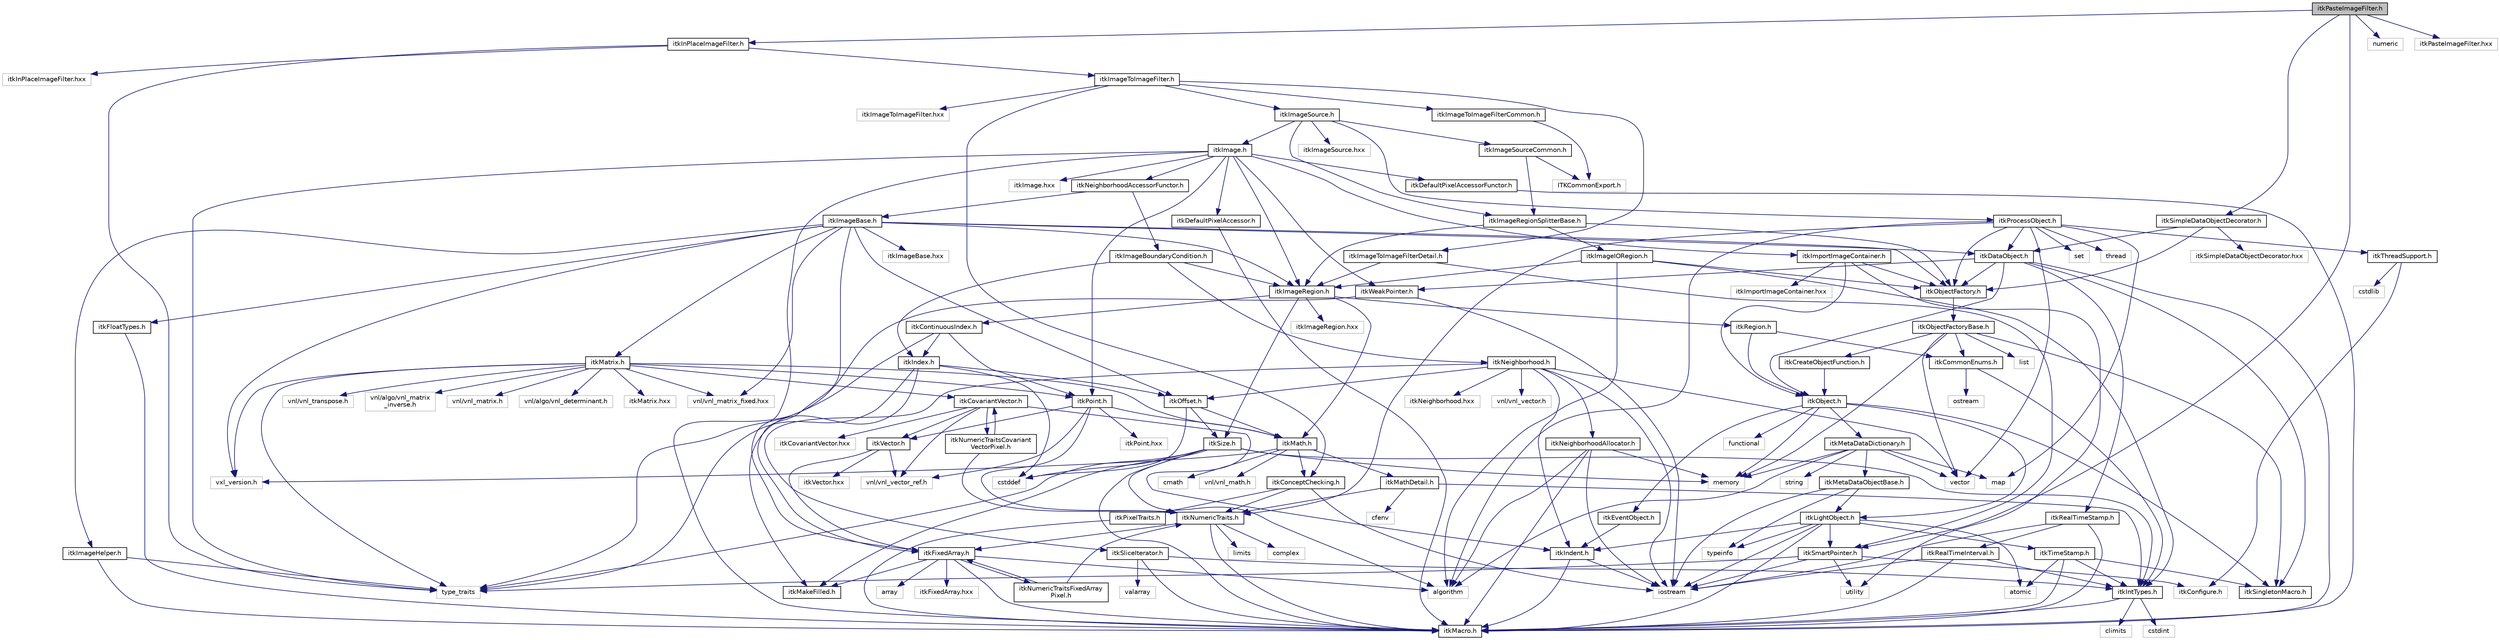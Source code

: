 digraph "itkPasteImageFilter.h"
{
 // LATEX_PDF_SIZE
  edge [fontname="Helvetica",fontsize="10",labelfontname="Helvetica",labelfontsize="10"];
  node [fontname="Helvetica",fontsize="10",shape=record];
  Node1 [label="itkPasteImageFilter.h",height=0.2,width=0.4,color="black", fillcolor="grey75", style="filled", fontcolor="black",tooltip=" "];
  Node1 -> Node2 [color="midnightblue",fontsize="10",style="solid",fontname="Helvetica"];
  Node2 [label="itkInPlaceImageFilter.h",height=0.2,width=0.4,color="black", fillcolor="white", style="filled",URL="$itkInPlaceImageFilter_8h.html",tooltip=" "];
  Node2 -> Node3 [color="midnightblue",fontsize="10",style="solid",fontname="Helvetica"];
  Node3 [label="itkImageToImageFilter.h",height=0.2,width=0.4,color="black", fillcolor="white", style="filled",URL="$itkImageToImageFilter_8h.html",tooltip=" "];
  Node3 -> Node4 [color="midnightblue",fontsize="10",style="solid",fontname="Helvetica"];
  Node4 [label="itkImageSource.h",height=0.2,width=0.4,color="black", fillcolor="white", style="filled",URL="$itkImageSource_8h.html",tooltip=" "];
  Node4 -> Node5 [color="midnightblue",fontsize="10",style="solid",fontname="Helvetica"];
  Node5 [label="itkProcessObject.h",height=0.2,width=0.4,color="black", fillcolor="white", style="filled",URL="$itkProcessObject_8h.html",tooltip=" "];
  Node5 -> Node6 [color="midnightblue",fontsize="10",style="solid",fontname="Helvetica"];
  Node6 [label="itkDataObject.h",height=0.2,width=0.4,color="black", fillcolor="white", style="filled",URL="$itkDataObject_8h.html",tooltip=" "];
  Node6 -> Node7 [color="midnightblue",fontsize="10",style="solid",fontname="Helvetica"];
  Node7 [label="itkObject.h",height=0.2,width=0.4,color="black", fillcolor="white", style="filled",URL="$itkObject_8h.html",tooltip=" "];
  Node7 -> Node8 [color="midnightblue",fontsize="10",style="solid",fontname="Helvetica"];
  Node8 [label="itkLightObject.h",height=0.2,width=0.4,color="black", fillcolor="white", style="filled",URL="$itkLightObject_8h.html",tooltip=" "];
  Node8 -> Node9 [color="midnightblue",fontsize="10",style="solid",fontname="Helvetica"];
  Node9 [label="itkMacro.h",height=0.2,width=0.4,color="black", fillcolor="white", style="filled",URL="$itkMacro_8h.html",tooltip=" "];
  Node8 -> Node10 [color="midnightblue",fontsize="10",style="solid",fontname="Helvetica"];
  Node10 [label="itkSmartPointer.h",height=0.2,width=0.4,color="black", fillcolor="white", style="filled",URL="$itkSmartPointer_8h.html",tooltip=" "];
  Node10 -> Node11 [color="midnightblue",fontsize="10",style="solid",fontname="Helvetica"];
  Node11 [label="iostream",height=0.2,width=0.4,color="grey75", fillcolor="white", style="filled",tooltip=" "];
  Node10 -> Node12 [color="midnightblue",fontsize="10",style="solid",fontname="Helvetica"];
  Node12 [label="utility",height=0.2,width=0.4,color="grey75", fillcolor="white", style="filled",tooltip=" "];
  Node10 -> Node13 [color="midnightblue",fontsize="10",style="solid",fontname="Helvetica"];
  Node13 [label="type_traits",height=0.2,width=0.4,color="grey75", fillcolor="white", style="filled",tooltip=" "];
  Node10 -> Node14 [color="midnightblue",fontsize="10",style="solid",fontname="Helvetica"];
  Node14 [label="itkConfigure.h",height=0.2,width=0.4,color="grey75", fillcolor="white", style="filled",tooltip=" "];
  Node8 -> Node15 [color="midnightblue",fontsize="10",style="solid",fontname="Helvetica"];
  Node15 [label="itkTimeStamp.h",height=0.2,width=0.4,color="black", fillcolor="white", style="filled",URL="$itkTimeStamp_8h.html",tooltip=" "];
  Node15 -> Node9 [color="midnightblue",fontsize="10",style="solid",fontname="Helvetica"];
  Node15 -> Node16 [color="midnightblue",fontsize="10",style="solid",fontname="Helvetica"];
  Node16 [label="itkIntTypes.h",height=0.2,width=0.4,color="black", fillcolor="white", style="filled",URL="$itkIntTypes_8h.html",tooltip=" "];
  Node16 -> Node9 [color="midnightblue",fontsize="10",style="solid",fontname="Helvetica"];
  Node16 -> Node17 [color="midnightblue",fontsize="10",style="solid",fontname="Helvetica"];
  Node17 [label="cstdint",height=0.2,width=0.4,color="grey75", fillcolor="white", style="filled",tooltip=" "];
  Node16 -> Node18 [color="midnightblue",fontsize="10",style="solid",fontname="Helvetica"];
  Node18 [label="climits",height=0.2,width=0.4,color="grey75", fillcolor="white", style="filled",tooltip=" "];
  Node15 -> Node19 [color="midnightblue",fontsize="10",style="solid",fontname="Helvetica"];
  Node19 [label="atomic",height=0.2,width=0.4,color="grey75", fillcolor="white", style="filled",tooltip=" "];
  Node15 -> Node20 [color="midnightblue",fontsize="10",style="solid",fontname="Helvetica"];
  Node20 [label="itkSingletonMacro.h",height=0.2,width=0.4,color="black", fillcolor="white", style="filled",URL="$itkSingletonMacro_8h.html",tooltip=" "];
  Node8 -> Node21 [color="midnightblue",fontsize="10",style="solid",fontname="Helvetica"];
  Node21 [label="itkIndent.h",height=0.2,width=0.4,color="black", fillcolor="white", style="filled",URL="$itkIndent_8h.html",tooltip=" "];
  Node21 -> Node9 [color="midnightblue",fontsize="10",style="solid",fontname="Helvetica"];
  Node21 -> Node11 [color="midnightblue",fontsize="10",style="solid",fontname="Helvetica"];
  Node8 -> Node19 [color="midnightblue",fontsize="10",style="solid",fontname="Helvetica"];
  Node8 -> Node11 [color="midnightblue",fontsize="10",style="solid",fontname="Helvetica"];
  Node8 -> Node22 [color="midnightblue",fontsize="10",style="solid",fontname="Helvetica"];
  Node22 [label="typeinfo",height=0.2,width=0.4,color="grey75", fillcolor="white", style="filled",tooltip=" "];
  Node7 -> Node23 [color="midnightblue",fontsize="10",style="solid",fontname="Helvetica"];
  Node23 [label="itkEventObject.h",height=0.2,width=0.4,color="black", fillcolor="white", style="filled",URL="$itkEventObject_8h.html",tooltip=" "];
  Node23 -> Node21 [color="midnightblue",fontsize="10",style="solid",fontname="Helvetica"];
  Node7 -> Node24 [color="midnightblue",fontsize="10",style="solid",fontname="Helvetica"];
  Node24 [label="itkMetaDataDictionary.h",height=0.2,width=0.4,color="black", fillcolor="white", style="filled",URL="$itkMetaDataDictionary_8h.html",tooltip=" "];
  Node24 -> Node25 [color="midnightblue",fontsize="10",style="solid",fontname="Helvetica"];
  Node25 [label="itkMetaDataObjectBase.h",height=0.2,width=0.4,color="black", fillcolor="white", style="filled",URL="$itkMetaDataObjectBase_8h.html",tooltip=" "];
  Node25 -> Node8 [color="midnightblue",fontsize="10",style="solid",fontname="Helvetica"];
  Node25 -> Node22 [color="midnightblue",fontsize="10",style="solid",fontname="Helvetica"];
  Node25 -> Node11 [color="midnightblue",fontsize="10",style="solid",fontname="Helvetica"];
  Node24 -> Node26 [color="midnightblue",fontsize="10",style="solid",fontname="Helvetica"];
  Node26 [label="algorithm",height=0.2,width=0.4,color="grey75", fillcolor="white", style="filled",tooltip=" "];
  Node24 -> Node27 [color="midnightblue",fontsize="10",style="solid",fontname="Helvetica"];
  Node27 [label="vector",height=0.2,width=0.4,color="grey75", fillcolor="white", style="filled",tooltip=" "];
  Node24 -> Node28 [color="midnightblue",fontsize="10",style="solid",fontname="Helvetica"];
  Node28 [label="map",height=0.2,width=0.4,color="grey75", fillcolor="white", style="filled",tooltip=" "];
  Node24 -> Node29 [color="midnightblue",fontsize="10",style="solid",fontname="Helvetica"];
  Node29 [label="string",height=0.2,width=0.4,color="grey75", fillcolor="white", style="filled",tooltip=" "];
  Node24 -> Node30 [color="midnightblue",fontsize="10",style="solid",fontname="Helvetica"];
  Node30 [label="memory",height=0.2,width=0.4,color="grey75", fillcolor="white", style="filled",tooltip=" "];
  Node7 -> Node20 [color="midnightblue",fontsize="10",style="solid",fontname="Helvetica"];
  Node7 -> Node31 [color="midnightblue",fontsize="10",style="solid",fontname="Helvetica"];
  Node31 [label="functional",height=0.2,width=0.4,color="grey75", fillcolor="white", style="filled",tooltip=" "];
  Node7 -> Node30 [color="midnightblue",fontsize="10",style="solid",fontname="Helvetica"];
  Node6 -> Node9 [color="midnightblue",fontsize="10",style="solid",fontname="Helvetica"];
  Node6 -> Node20 [color="midnightblue",fontsize="10",style="solid",fontname="Helvetica"];
  Node6 -> Node32 [color="midnightblue",fontsize="10",style="solid",fontname="Helvetica"];
  Node32 [label="itkWeakPointer.h",height=0.2,width=0.4,color="black", fillcolor="white", style="filled",URL="$itkWeakPointer_8h.html",tooltip=" "];
  Node32 -> Node9 [color="midnightblue",fontsize="10",style="solid",fontname="Helvetica"];
  Node32 -> Node11 [color="midnightblue",fontsize="10",style="solid",fontname="Helvetica"];
  Node6 -> Node33 [color="midnightblue",fontsize="10",style="solid",fontname="Helvetica"];
  Node33 [label="itkRealTimeStamp.h",height=0.2,width=0.4,color="black", fillcolor="white", style="filled",URL="$itkRealTimeStamp_8h.html",tooltip=" "];
  Node33 -> Node34 [color="midnightblue",fontsize="10",style="solid",fontname="Helvetica"];
  Node34 [label="itkRealTimeInterval.h",height=0.2,width=0.4,color="black", fillcolor="white", style="filled",URL="$itkRealTimeInterval_8h.html",tooltip=" "];
  Node34 -> Node16 [color="midnightblue",fontsize="10",style="solid",fontname="Helvetica"];
  Node34 -> Node9 [color="midnightblue",fontsize="10",style="solid",fontname="Helvetica"];
  Node34 -> Node11 [color="midnightblue",fontsize="10",style="solid",fontname="Helvetica"];
  Node33 -> Node9 [color="midnightblue",fontsize="10",style="solid",fontname="Helvetica"];
  Node33 -> Node11 [color="midnightblue",fontsize="10",style="solid",fontname="Helvetica"];
  Node6 -> Node35 [color="midnightblue",fontsize="10",style="solid",fontname="Helvetica"];
  Node35 [label="itkObjectFactory.h",height=0.2,width=0.4,color="black", fillcolor="white", style="filled",URL="$itkObjectFactory_8h.html",tooltip=" "];
  Node35 -> Node36 [color="midnightblue",fontsize="10",style="solid",fontname="Helvetica"];
  Node36 [label="itkObjectFactoryBase.h",height=0.2,width=0.4,color="black", fillcolor="white", style="filled",URL="$itkObjectFactoryBase_8h.html",tooltip=" "];
  Node36 -> Node37 [color="midnightblue",fontsize="10",style="solid",fontname="Helvetica"];
  Node37 [label="itkCreateObjectFunction.h",height=0.2,width=0.4,color="black", fillcolor="white", style="filled",URL="$itkCreateObjectFunction_8h.html",tooltip=" "];
  Node37 -> Node7 [color="midnightblue",fontsize="10",style="solid",fontname="Helvetica"];
  Node36 -> Node20 [color="midnightblue",fontsize="10",style="solid",fontname="Helvetica"];
  Node36 -> Node38 [color="midnightblue",fontsize="10",style="solid",fontname="Helvetica"];
  Node38 [label="itkCommonEnums.h",height=0.2,width=0.4,color="black", fillcolor="white", style="filled",URL="$itkCommonEnums_8h.html",tooltip=" "];
  Node38 -> Node16 [color="midnightblue",fontsize="10",style="solid",fontname="Helvetica"];
  Node38 -> Node39 [color="midnightblue",fontsize="10",style="solid",fontname="Helvetica"];
  Node39 [label="ostream",height=0.2,width=0.4,color="grey75", fillcolor="white", style="filled",tooltip=" "];
  Node36 -> Node40 [color="midnightblue",fontsize="10",style="solid",fontname="Helvetica"];
  Node40 [label="list",height=0.2,width=0.4,color="grey75", fillcolor="white", style="filled",tooltip=" "];
  Node36 -> Node30 [color="midnightblue",fontsize="10",style="solid",fontname="Helvetica"];
  Node36 -> Node27 [color="midnightblue",fontsize="10",style="solid",fontname="Helvetica"];
  Node5 -> Node35 [color="midnightblue",fontsize="10",style="solid",fontname="Helvetica"];
  Node5 -> Node41 [color="midnightblue",fontsize="10",style="solid",fontname="Helvetica"];
  Node41 [label="itkNumericTraits.h",height=0.2,width=0.4,color="black", fillcolor="white", style="filled",URL="$itkNumericTraits_8h.html",tooltip=" "];
  Node41 -> Node9 [color="midnightblue",fontsize="10",style="solid",fontname="Helvetica"];
  Node41 -> Node42 [color="midnightblue",fontsize="10",style="solid",fontname="Helvetica"];
  Node42 [label="limits",height=0.2,width=0.4,color="grey75", fillcolor="white", style="filled",tooltip=" "];
  Node41 -> Node43 [color="midnightblue",fontsize="10",style="solid",fontname="Helvetica"];
  Node43 [label="complex",height=0.2,width=0.4,color="grey75", fillcolor="white", style="filled",tooltip=" "];
  Node41 -> Node44 [color="midnightblue",fontsize="10",style="solid",fontname="Helvetica"];
  Node44 [label="itkFixedArray.h",height=0.2,width=0.4,color="black", fillcolor="white", style="filled",URL="$itkFixedArray_8h.html",tooltip=" "];
  Node44 -> Node9 [color="midnightblue",fontsize="10",style="solid",fontname="Helvetica"];
  Node44 -> Node45 [color="midnightblue",fontsize="10",style="solid",fontname="Helvetica"];
  Node45 [label="itkMakeFilled.h",height=0.2,width=0.4,color="black", fillcolor="white", style="filled",URL="$itkMakeFilled_8h.html",tooltip=" "];
  Node44 -> Node26 [color="midnightblue",fontsize="10",style="solid",fontname="Helvetica"];
  Node44 -> Node46 [color="midnightblue",fontsize="10",style="solid",fontname="Helvetica"];
  Node46 [label="array",height=0.2,width=0.4,color="grey75", fillcolor="white", style="filled",tooltip=" "];
  Node44 -> Node47 [color="midnightblue",fontsize="10",style="solid",fontname="Helvetica"];
  Node47 [label="itkFixedArray.hxx",height=0.2,width=0.4,color="grey75", fillcolor="white", style="filled",tooltip=" "];
  Node44 -> Node48 [color="midnightblue",fontsize="10",style="solid",fontname="Helvetica"];
  Node48 [label="itkNumericTraitsFixedArray\lPixel.h",height=0.2,width=0.4,color="black", fillcolor="white", style="filled",URL="$itkNumericTraitsFixedArrayPixel_8h.html",tooltip=" "];
  Node48 -> Node41 [color="midnightblue",fontsize="10",style="solid",fontname="Helvetica"];
  Node48 -> Node44 [color="midnightblue",fontsize="10",style="solid",fontname="Helvetica"];
  Node5 -> Node49 [color="midnightblue",fontsize="10",style="solid",fontname="Helvetica"];
  Node49 [label="itkThreadSupport.h",height=0.2,width=0.4,color="black", fillcolor="white", style="filled",URL="$itkThreadSupport_8h.html",tooltip=" "];
  Node49 -> Node50 [color="midnightblue",fontsize="10",style="solid",fontname="Helvetica"];
  Node50 [label="cstdlib",height=0.2,width=0.4,color="grey75", fillcolor="white", style="filled",tooltip=" "];
  Node49 -> Node14 [color="midnightblue",fontsize="10",style="solid",fontname="Helvetica"];
  Node5 -> Node27 [color="midnightblue",fontsize="10",style="solid",fontname="Helvetica"];
  Node5 -> Node28 [color="midnightblue",fontsize="10",style="solid",fontname="Helvetica"];
  Node5 -> Node51 [color="midnightblue",fontsize="10",style="solid",fontname="Helvetica"];
  Node51 [label="set",height=0.2,width=0.4,color="grey75", fillcolor="white", style="filled",tooltip=" "];
  Node5 -> Node26 [color="midnightblue",fontsize="10",style="solid",fontname="Helvetica"];
  Node5 -> Node52 [color="midnightblue",fontsize="10",style="solid",fontname="Helvetica"];
  Node52 [label="thread",height=0.2,width=0.4,color="grey75", fillcolor="white", style="filled",tooltip=" "];
  Node4 -> Node53 [color="midnightblue",fontsize="10",style="solid",fontname="Helvetica"];
  Node53 [label="itkImage.h",height=0.2,width=0.4,color="black", fillcolor="white", style="filled",URL="$itkImage_8h.html",tooltip=" "];
  Node53 -> Node54 [color="midnightblue",fontsize="10",style="solid",fontname="Helvetica"];
  Node54 [label="itkImageRegion.h",height=0.2,width=0.4,color="black", fillcolor="white", style="filled",URL="$itkImageRegion_8h.html",tooltip=" "];
  Node54 -> Node55 [color="midnightblue",fontsize="10",style="solid",fontname="Helvetica"];
  Node55 [label="itkRegion.h",height=0.2,width=0.4,color="black", fillcolor="white", style="filled",URL="$itkRegion_8h.html",tooltip=" "];
  Node55 -> Node7 [color="midnightblue",fontsize="10",style="solid",fontname="Helvetica"];
  Node55 -> Node38 [color="midnightblue",fontsize="10",style="solid",fontname="Helvetica"];
  Node54 -> Node56 [color="midnightblue",fontsize="10",style="solid",fontname="Helvetica"];
  Node56 [label="itkSize.h",height=0.2,width=0.4,color="black", fillcolor="white", style="filled",URL="$itkSize_8h.html",tooltip=" "];
  Node56 -> Node16 [color="midnightblue",fontsize="10",style="solid",fontname="Helvetica"];
  Node56 -> Node9 [color="midnightblue",fontsize="10",style="solid",fontname="Helvetica"];
  Node56 -> Node45 [color="midnightblue",fontsize="10",style="solid",fontname="Helvetica"];
  Node56 -> Node26 [color="midnightblue",fontsize="10",style="solid",fontname="Helvetica"];
  Node56 -> Node57 [color="midnightblue",fontsize="10",style="solid",fontname="Helvetica"];
  Node57 [label="cstddef",height=0.2,width=0.4,color="grey75", fillcolor="white", style="filled",tooltip=" "];
  Node56 -> Node13 [color="midnightblue",fontsize="10",style="solid",fontname="Helvetica"];
  Node56 -> Node30 [color="midnightblue",fontsize="10",style="solid",fontname="Helvetica"];
  Node54 -> Node58 [color="midnightblue",fontsize="10",style="solid",fontname="Helvetica"];
  Node58 [label="itkContinuousIndex.h",height=0.2,width=0.4,color="black", fillcolor="white", style="filled",URL="$itkContinuousIndex_8h.html",tooltip=" "];
  Node58 -> Node59 [color="midnightblue",fontsize="10",style="solid",fontname="Helvetica"];
  Node59 [label="itkPoint.h",height=0.2,width=0.4,color="black", fillcolor="white", style="filled",URL="$itkPoint_8h.html",tooltip=" "];
  Node59 -> Node41 [color="midnightblue",fontsize="10",style="solid",fontname="Helvetica"];
  Node59 -> Node60 [color="midnightblue",fontsize="10",style="solid",fontname="Helvetica"];
  Node60 [label="itkVector.h",height=0.2,width=0.4,color="black", fillcolor="white", style="filled",URL="$itkVector_8h.html",tooltip=" "];
  Node60 -> Node44 [color="midnightblue",fontsize="10",style="solid",fontname="Helvetica"];
  Node60 -> Node61 [color="midnightblue",fontsize="10",style="solid",fontname="Helvetica"];
  Node61 [label="vnl/vnl_vector_ref.h",height=0.2,width=0.4,color="grey75", fillcolor="white", style="filled",tooltip=" "];
  Node60 -> Node62 [color="midnightblue",fontsize="10",style="solid",fontname="Helvetica"];
  Node62 [label="itkVector.hxx",height=0.2,width=0.4,color="grey75", fillcolor="white", style="filled",tooltip=" "];
  Node59 -> Node61 [color="midnightblue",fontsize="10",style="solid",fontname="Helvetica"];
  Node59 -> Node63 [color="midnightblue",fontsize="10",style="solid",fontname="Helvetica"];
  Node63 [label="itkMath.h",height=0.2,width=0.4,color="black", fillcolor="white", style="filled",URL="$itkMath_8h.html",tooltip=" "];
  Node63 -> Node64 [color="midnightblue",fontsize="10",style="solid",fontname="Helvetica"];
  Node64 [label="cmath",height=0.2,width=0.4,color="grey75", fillcolor="white", style="filled",tooltip=" "];
  Node63 -> Node65 [color="midnightblue",fontsize="10",style="solid",fontname="Helvetica"];
  Node65 [label="itkMathDetail.h",height=0.2,width=0.4,color="black", fillcolor="white", style="filled",URL="$itkMathDetail_8h.html",tooltip=" "];
  Node65 -> Node16 [color="midnightblue",fontsize="10",style="solid",fontname="Helvetica"];
  Node65 -> Node41 [color="midnightblue",fontsize="10",style="solid",fontname="Helvetica"];
  Node65 -> Node66 [color="midnightblue",fontsize="10",style="solid",fontname="Helvetica"];
  Node66 [label="cfenv",height=0.2,width=0.4,color="grey75", fillcolor="white", style="filled",tooltip=" "];
  Node63 -> Node67 [color="midnightblue",fontsize="10",style="solid",fontname="Helvetica"];
  Node67 [label="itkConceptChecking.h",height=0.2,width=0.4,color="black", fillcolor="white", style="filled",URL="$itkConceptChecking_8h.html",tooltip=" "];
  Node67 -> Node68 [color="midnightblue",fontsize="10",style="solid",fontname="Helvetica"];
  Node68 [label="itkPixelTraits.h",height=0.2,width=0.4,color="black", fillcolor="white", style="filled",URL="$itkPixelTraits_8h.html",tooltip=" "];
  Node68 -> Node9 [color="midnightblue",fontsize="10",style="solid",fontname="Helvetica"];
  Node67 -> Node41 [color="midnightblue",fontsize="10",style="solid",fontname="Helvetica"];
  Node67 -> Node11 [color="midnightblue",fontsize="10",style="solid",fontname="Helvetica"];
  Node63 -> Node69 [color="midnightblue",fontsize="10",style="solid",fontname="Helvetica"];
  Node69 [label="vnl/vnl_math.h",height=0.2,width=0.4,color="grey75", fillcolor="white", style="filled",tooltip=" "];
  Node63 -> Node70 [color="midnightblue",fontsize="10",style="solid",fontname="Helvetica"];
  Node70 [label="vxl_version.h",height=0.2,width=0.4,color="grey75", fillcolor="white", style="filled",tooltip=" "];
  Node59 -> Node71 [color="midnightblue",fontsize="10",style="solid",fontname="Helvetica"];
  Node71 [label="itkPoint.hxx",height=0.2,width=0.4,color="grey75", fillcolor="white", style="filled",tooltip=" "];
  Node58 -> Node72 [color="midnightblue",fontsize="10",style="solid",fontname="Helvetica"];
  Node72 [label="itkIndex.h",height=0.2,width=0.4,color="black", fillcolor="white", style="filled",URL="$itkIndex_8h.html",tooltip=" "];
  Node72 -> Node45 [color="midnightblue",fontsize="10",style="solid",fontname="Helvetica"];
  Node72 -> Node73 [color="midnightblue",fontsize="10",style="solid",fontname="Helvetica"];
  Node73 [label="itkOffset.h",height=0.2,width=0.4,color="black", fillcolor="white", style="filled",URL="$itkOffset_8h.html",tooltip=" "];
  Node73 -> Node56 [color="midnightblue",fontsize="10",style="solid",fontname="Helvetica"];
  Node73 -> Node63 [color="midnightblue",fontsize="10",style="solid",fontname="Helvetica"];
  Node73 -> Node57 [color="midnightblue",fontsize="10",style="solid",fontname="Helvetica"];
  Node72 -> Node57 [color="midnightblue",fontsize="10",style="solid",fontname="Helvetica"];
  Node72 -> Node13 [color="midnightblue",fontsize="10",style="solid",fontname="Helvetica"];
  Node58 -> Node13 [color="midnightblue",fontsize="10",style="solid",fontname="Helvetica"];
  Node54 -> Node63 [color="midnightblue",fontsize="10",style="solid",fontname="Helvetica"];
  Node54 -> Node74 [color="midnightblue",fontsize="10",style="solid",fontname="Helvetica"];
  Node74 [label="itkImageRegion.hxx",height=0.2,width=0.4,color="grey75", fillcolor="white", style="filled",tooltip=" "];
  Node53 -> Node75 [color="midnightblue",fontsize="10",style="solid",fontname="Helvetica"];
  Node75 [label="itkImportImageContainer.h",height=0.2,width=0.4,color="black", fillcolor="white", style="filled",URL="$itkImportImageContainer_8h.html",tooltip=" "];
  Node75 -> Node7 [color="midnightblue",fontsize="10",style="solid",fontname="Helvetica"];
  Node75 -> Node35 [color="midnightblue",fontsize="10",style="solid",fontname="Helvetica"];
  Node75 -> Node12 [color="midnightblue",fontsize="10",style="solid",fontname="Helvetica"];
  Node75 -> Node76 [color="midnightblue",fontsize="10",style="solid",fontname="Helvetica"];
  Node76 [label="itkImportImageContainer.hxx",height=0.2,width=0.4,color="grey75", fillcolor="white", style="filled",tooltip=" "];
  Node53 -> Node77 [color="midnightblue",fontsize="10",style="solid",fontname="Helvetica"];
  Node77 [label="itkDefaultPixelAccessor.h",height=0.2,width=0.4,color="black", fillcolor="white", style="filled",URL="$itkDefaultPixelAccessor_8h.html",tooltip=" "];
  Node77 -> Node9 [color="midnightblue",fontsize="10",style="solid",fontname="Helvetica"];
  Node53 -> Node78 [color="midnightblue",fontsize="10",style="solid",fontname="Helvetica"];
  Node78 [label="itkDefaultPixelAccessorFunctor.h",height=0.2,width=0.4,color="black", fillcolor="white", style="filled",URL="$itkDefaultPixelAccessorFunctor_8h.html",tooltip=" "];
  Node78 -> Node9 [color="midnightblue",fontsize="10",style="solid",fontname="Helvetica"];
  Node53 -> Node59 [color="midnightblue",fontsize="10",style="solid",fontname="Helvetica"];
  Node53 -> Node44 [color="midnightblue",fontsize="10",style="solid",fontname="Helvetica"];
  Node53 -> Node32 [color="midnightblue",fontsize="10",style="solid",fontname="Helvetica"];
  Node53 -> Node79 [color="midnightblue",fontsize="10",style="solid",fontname="Helvetica"];
  Node79 [label="itkNeighborhoodAccessorFunctor.h",height=0.2,width=0.4,color="black", fillcolor="white", style="filled",URL="$itkNeighborhoodAccessorFunctor_8h.html",tooltip=" "];
  Node79 -> Node80 [color="midnightblue",fontsize="10",style="solid",fontname="Helvetica"];
  Node80 [label="itkImageBoundaryCondition.h",height=0.2,width=0.4,color="black", fillcolor="white", style="filled",URL="$itkImageBoundaryCondition_8h.html",tooltip=" "];
  Node80 -> Node72 [color="midnightblue",fontsize="10",style="solid",fontname="Helvetica"];
  Node80 -> Node81 [color="midnightblue",fontsize="10",style="solid",fontname="Helvetica"];
  Node81 [label="itkNeighborhood.h",height=0.2,width=0.4,color="black", fillcolor="white", style="filled",URL="$itkNeighborhood_8h.html",tooltip=" "];
  Node81 -> Node11 [color="midnightblue",fontsize="10",style="solid",fontname="Helvetica"];
  Node81 -> Node82 [color="midnightblue",fontsize="10",style="solid",fontname="Helvetica"];
  Node82 [label="itkNeighborhoodAllocator.h",height=0.2,width=0.4,color="black", fillcolor="white", style="filled",URL="$itkNeighborhoodAllocator_8h.html",tooltip=" "];
  Node82 -> Node26 [color="midnightblue",fontsize="10",style="solid",fontname="Helvetica"];
  Node82 -> Node11 [color="midnightblue",fontsize="10",style="solid",fontname="Helvetica"];
  Node82 -> Node30 [color="midnightblue",fontsize="10",style="solid",fontname="Helvetica"];
  Node82 -> Node9 [color="midnightblue",fontsize="10",style="solid",fontname="Helvetica"];
  Node81 -> Node21 [color="midnightblue",fontsize="10",style="solid",fontname="Helvetica"];
  Node81 -> Node83 [color="midnightblue",fontsize="10",style="solid",fontname="Helvetica"];
  Node83 [label="itkSliceIterator.h",height=0.2,width=0.4,color="black", fillcolor="white", style="filled",URL="$itkSliceIterator_8h.html",tooltip=" "];
  Node83 -> Node9 [color="midnightblue",fontsize="10",style="solid",fontname="Helvetica"];
  Node83 -> Node16 [color="midnightblue",fontsize="10",style="solid",fontname="Helvetica"];
  Node83 -> Node84 [color="midnightblue",fontsize="10",style="solid",fontname="Helvetica"];
  Node84 [label="valarray",height=0.2,width=0.4,color="grey75", fillcolor="white", style="filled",tooltip=" "];
  Node81 -> Node85 [color="midnightblue",fontsize="10",style="solid",fontname="Helvetica"];
  Node85 [label="vnl/vnl_vector.h",height=0.2,width=0.4,color="grey75", fillcolor="white", style="filled",tooltip=" "];
  Node81 -> Node73 [color="midnightblue",fontsize="10",style="solid",fontname="Helvetica"];
  Node81 -> Node27 [color="midnightblue",fontsize="10",style="solid",fontname="Helvetica"];
  Node81 -> Node86 [color="midnightblue",fontsize="10",style="solid",fontname="Helvetica"];
  Node86 [label="itkNeighborhood.hxx",height=0.2,width=0.4,color="grey75", fillcolor="white", style="filled",tooltip=" "];
  Node80 -> Node54 [color="midnightblue",fontsize="10",style="solid",fontname="Helvetica"];
  Node79 -> Node87 [color="midnightblue",fontsize="10",style="solid",fontname="Helvetica"];
  Node87 [label="itkImageBase.h",height=0.2,width=0.4,color="black", fillcolor="white", style="filled",URL="$itkImageBase_8h.html",tooltip=" "];
  Node87 -> Node6 [color="midnightblue",fontsize="10",style="solid",fontname="Helvetica"];
  Node87 -> Node54 [color="midnightblue",fontsize="10",style="solid",fontname="Helvetica"];
  Node87 -> Node88 [color="midnightblue",fontsize="10",style="solid",fontname="Helvetica"];
  Node88 [label="itkMatrix.h",height=0.2,width=0.4,color="black", fillcolor="white", style="filled",URL="$itkMatrix_8h.html",tooltip=" "];
  Node88 -> Node59 [color="midnightblue",fontsize="10",style="solid",fontname="Helvetica"];
  Node88 -> Node89 [color="midnightblue",fontsize="10",style="solid",fontname="Helvetica"];
  Node89 [label="itkCovariantVector.h",height=0.2,width=0.4,color="black", fillcolor="white", style="filled",URL="$itkCovariantVector_8h.html",tooltip=" "];
  Node89 -> Node21 [color="midnightblue",fontsize="10",style="solid",fontname="Helvetica"];
  Node89 -> Node60 [color="midnightblue",fontsize="10",style="solid",fontname="Helvetica"];
  Node89 -> Node61 [color="midnightblue",fontsize="10",style="solid",fontname="Helvetica"];
  Node89 -> Node90 [color="midnightblue",fontsize="10",style="solid",fontname="Helvetica"];
  Node90 [label="itkNumericTraitsCovariant\lVectorPixel.h",height=0.2,width=0.4,color="black", fillcolor="white", style="filled",URL="$itkNumericTraitsCovariantVectorPixel_8h.html",tooltip=" "];
  Node90 -> Node41 [color="midnightblue",fontsize="10",style="solid",fontname="Helvetica"];
  Node90 -> Node89 [color="midnightblue",fontsize="10",style="solid",fontname="Helvetica"];
  Node89 -> Node91 [color="midnightblue",fontsize="10",style="solid",fontname="Helvetica"];
  Node91 [label="itkCovariantVector.hxx",height=0.2,width=0.4,color="grey75", fillcolor="white", style="filled",tooltip=" "];
  Node88 -> Node70 [color="midnightblue",fontsize="10",style="solid",fontname="Helvetica"];
  Node88 -> Node92 [color="midnightblue",fontsize="10",style="solid",fontname="Helvetica"];
  Node92 [label="vnl/vnl_matrix_fixed.hxx",height=0.2,width=0.4,color="grey75", fillcolor="white", style="filled",tooltip=" "];
  Node88 -> Node93 [color="midnightblue",fontsize="10",style="solid",fontname="Helvetica"];
  Node93 [label="vnl/vnl_transpose.h",height=0.2,width=0.4,color="grey75", fillcolor="white", style="filled",tooltip=" "];
  Node88 -> Node94 [color="midnightblue",fontsize="10",style="solid",fontname="Helvetica"];
  Node94 [label="vnl/algo/vnl_matrix\l_inverse.h",height=0.2,width=0.4,color="grey75", fillcolor="white", style="filled",tooltip=" "];
  Node88 -> Node95 [color="midnightblue",fontsize="10",style="solid",fontname="Helvetica"];
  Node95 [label="vnl/vnl_matrix.h",height=0.2,width=0.4,color="grey75", fillcolor="white", style="filled",tooltip=" "];
  Node88 -> Node96 [color="midnightblue",fontsize="10",style="solid",fontname="Helvetica"];
  Node96 [label="vnl/algo/vnl_determinant.h",height=0.2,width=0.4,color="grey75", fillcolor="white", style="filled",tooltip=" "];
  Node88 -> Node63 [color="midnightblue",fontsize="10",style="solid",fontname="Helvetica"];
  Node88 -> Node13 [color="midnightblue",fontsize="10",style="solid",fontname="Helvetica"];
  Node88 -> Node97 [color="midnightblue",fontsize="10",style="solid",fontname="Helvetica"];
  Node97 [label="itkMatrix.hxx",height=0.2,width=0.4,color="grey75", fillcolor="white", style="filled",tooltip=" "];
  Node87 -> Node35 [color="midnightblue",fontsize="10",style="solid",fontname="Helvetica"];
  Node87 -> Node73 [color="midnightblue",fontsize="10",style="solid",fontname="Helvetica"];
  Node87 -> Node44 [color="midnightblue",fontsize="10",style="solid",fontname="Helvetica"];
  Node87 -> Node98 [color="midnightblue",fontsize="10",style="solid",fontname="Helvetica"];
  Node98 [label="itkImageHelper.h",height=0.2,width=0.4,color="black", fillcolor="white", style="filled",URL="$itkImageHelper_8h.html",tooltip=" "];
  Node98 -> Node9 [color="midnightblue",fontsize="10",style="solid",fontname="Helvetica"];
  Node98 -> Node13 [color="midnightblue",fontsize="10",style="solid",fontname="Helvetica"];
  Node87 -> Node99 [color="midnightblue",fontsize="10",style="solid",fontname="Helvetica"];
  Node99 [label="itkFloatTypes.h",height=0.2,width=0.4,color="black", fillcolor="white", style="filled",URL="$itkFloatTypes_8h.html",tooltip=" "];
  Node99 -> Node9 [color="midnightblue",fontsize="10",style="solid",fontname="Helvetica"];
  Node87 -> Node70 [color="midnightblue",fontsize="10",style="solid",fontname="Helvetica"];
  Node87 -> Node92 [color="midnightblue",fontsize="10",style="solid",fontname="Helvetica"];
  Node87 -> Node100 [color="midnightblue",fontsize="10",style="solid",fontname="Helvetica"];
  Node100 [label="itkImageBase.hxx",height=0.2,width=0.4,color="grey75", fillcolor="white", style="filled",tooltip=" "];
  Node53 -> Node13 [color="midnightblue",fontsize="10",style="solid",fontname="Helvetica"];
  Node53 -> Node101 [color="midnightblue",fontsize="10",style="solid",fontname="Helvetica"];
  Node101 [label="itkImage.hxx",height=0.2,width=0.4,color="grey75", fillcolor="white", style="filled",tooltip=" "];
  Node4 -> Node102 [color="midnightblue",fontsize="10",style="solid",fontname="Helvetica"];
  Node102 [label="itkImageRegionSplitterBase.h",height=0.2,width=0.4,color="black", fillcolor="white", style="filled",URL="$itkImageRegionSplitterBase_8h.html",tooltip=" "];
  Node102 -> Node54 [color="midnightblue",fontsize="10",style="solid",fontname="Helvetica"];
  Node102 -> Node35 [color="midnightblue",fontsize="10",style="solid",fontname="Helvetica"];
  Node102 -> Node103 [color="midnightblue",fontsize="10",style="solid",fontname="Helvetica"];
  Node103 [label="itkImageIORegion.h",height=0.2,width=0.4,color="black", fillcolor="white", style="filled",URL="$itkImageIORegion_8h.html",tooltip=" "];
  Node103 -> Node26 [color="midnightblue",fontsize="10",style="solid",fontname="Helvetica"];
  Node103 -> Node16 [color="midnightblue",fontsize="10",style="solid",fontname="Helvetica"];
  Node103 -> Node35 [color="midnightblue",fontsize="10",style="solid",fontname="Helvetica"];
  Node103 -> Node54 [color="midnightblue",fontsize="10",style="solid",fontname="Helvetica"];
  Node4 -> Node104 [color="midnightblue",fontsize="10",style="solid",fontname="Helvetica"];
  Node104 [label="itkImageSourceCommon.h",height=0.2,width=0.4,color="black", fillcolor="white", style="filled",URL="$itkImageSourceCommon_8h.html",tooltip=" "];
  Node104 -> Node105 [color="midnightblue",fontsize="10",style="solid",fontname="Helvetica"];
  Node105 [label="ITKCommonExport.h",height=0.2,width=0.4,color="grey75", fillcolor="white", style="filled",tooltip=" "];
  Node104 -> Node102 [color="midnightblue",fontsize="10",style="solid",fontname="Helvetica"];
  Node4 -> Node106 [color="midnightblue",fontsize="10",style="solid",fontname="Helvetica"];
  Node106 [label="itkImageSource.hxx",height=0.2,width=0.4,color="grey75", fillcolor="white", style="filled",tooltip=" "];
  Node3 -> Node67 [color="midnightblue",fontsize="10",style="solid",fontname="Helvetica"];
  Node3 -> Node107 [color="midnightblue",fontsize="10",style="solid",fontname="Helvetica"];
  Node107 [label="itkImageToImageFilterDetail.h",height=0.2,width=0.4,color="black", fillcolor="white", style="filled",URL="$itkImageToImageFilterDetail_8h.html",tooltip=" "];
  Node107 -> Node54 [color="midnightblue",fontsize="10",style="solid",fontname="Helvetica"];
  Node107 -> Node10 [color="midnightblue",fontsize="10",style="solid",fontname="Helvetica"];
  Node3 -> Node108 [color="midnightblue",fontsize="10",style="solid",fontname="Helvetica"];
  Node108 [label="itkImageToImageFilterCommon.h",height=0.2,width=0.4,color="black", fillcolor="white", style="filled",URL="$itkImageToImageFilterCommon_8h.html",tooltip=" "];
  Node108 -> Node105 [color="midnightblue",fontsize="10",style="solid",fontname="Helvetica"];
  Node3 -> Node109 [color="midnightblue",fontsize="10",style="solid",fontname="Helvetica"];
  Node109 [label="itkImageToImageFilter.hxx",height=0.2,width=0.4,color="grey75", fillcolor="white", style="filled",tooltip=" "];
  Node2 -> Node13 [color="midnightblue",fontsize="10",style="solid",fontname="Helvetica"];
  Node2 -> Node110 [color="midnightblue",fontsize="10",style="solid",fontname="Helvetica"];
  Node110 [label="itkInPlaceImageFilter.hxx",height=0.2,width=0.4,color="grey75", fillcolor="white", style="filled",tooltip=" "];
  Node1 -> Node10 [color="midnightblue",fontsize="10",style="solid",fontname="Helvetica"];
  Node1 -> Node111 [color="midnightblue",fontsize="10",style="solid",fontname="Helvetica"];
  Node111 [label="itkSimpleDataObjectDecorator.h",height=0.2,width=0.4,color="black", fillcolor="white", style="filled",URL="$itkSimpleDataObjectDecorator_8h.html",tooltip=" "];
  Node111 -> Node6 [color="midnightblue",fontsize="10",style="solid",fontname="Helvetica"];
  Node111 -> Node35 [color="midnightblue",fontsize="10",style="solid",fontname="Helvetica"];
  Node111 -> Node112 [color="midnightblue",fontsize="10",style="solid",fontname="Helvetica"];
  Node112 [label="itkSimpleDataObjectDecorator.hxx",height=0.2,width=0.4,color="grey75", fillcolor="white", style="filled",tooltip=" "];
  Node1 -> Node113 [color="midnightblue",fontsize="10",style="solid",fontname="Helvetica"];
  Node113 [label="numeric",height=0.2,width=0.4,color="grey75", fillcolor="white", style="filled",tooltip=" "];
  Node1 -> Node114 [color="midnightblue",fontsize="10",style="solid",fontname="Helvetica"];
  Node114 [label="itkPasteImageFilter.hxx",height=0.2,width=0.4,color="grey75", fillcolor="white", style="filled",tooltip=" "];
}
